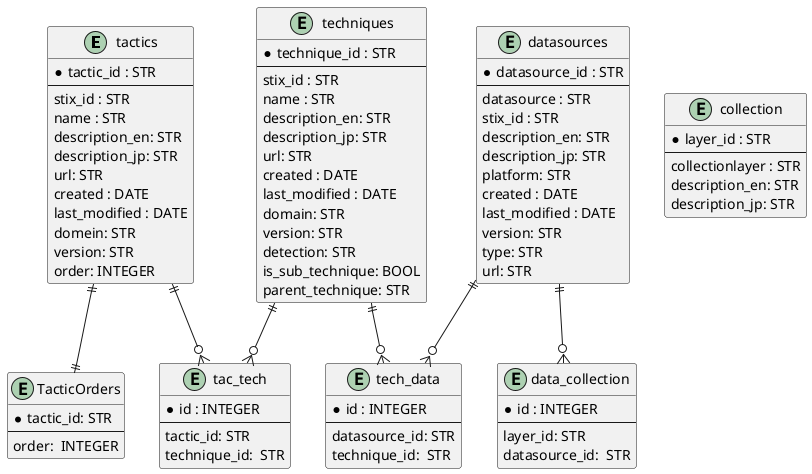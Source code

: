 @startuml

entity tactics {
  * tactic_id : STR
  ---
  stix_id : STR
  name : STR
  description_en: STR
  description_jp: STR
  url: STR
  created : DATE
  last_modified : DATE
  domein: STR
  version: STR
  order: INTEGER
}

entity TacticOrders {
  * tactic_id: STR
  ---
  order:  INTEGER
}


entity tac_tech {
  * id : INTEGER
  ---
  tactic_id: STR
  technique_id:  STR
}

entity techniques {
  * technique_id : STR
  ---
  stix_id : STR
  name : STR
  description_en: STR
  description_jp: STR
  url: STR
  created : DATE
  last_modified : DATE
  domain: STR
  version: STR
  detection: STR
  is_sub_technique: BOOL
  parent_technique: STR
}

entity tech_data {
  * id : INTEGER
  ---
  datasource_id: STR
  technique_id:  STR
}

entity datasources {
  * datasource_id : STR
  ---
  datasource : STR
  stix_id : STR
  description_en: STR
  description_jp: STR
  platform: STR
  created : DATE
  last_modified : DATE
  version: STR
  type: STR
  url: STR
}

entity collection {
  * layer_id : STR
  ---
  collectionlayer : STR
  description_en: STR
  description_jp: STR
}

entity data_collection {
  * id : INTEGER
  ---
  layer_id: STR
  datasource_id:  STR
}

tactics ||--o{ tac_tech
tactics ||--|| TacticOrders

techniques ||--o{ tac_tech
techniques ||--o{ tech_data
datasources ||--o{ tech_data

datasources ||--o{ data_collection

' techniques || 

@enduml
